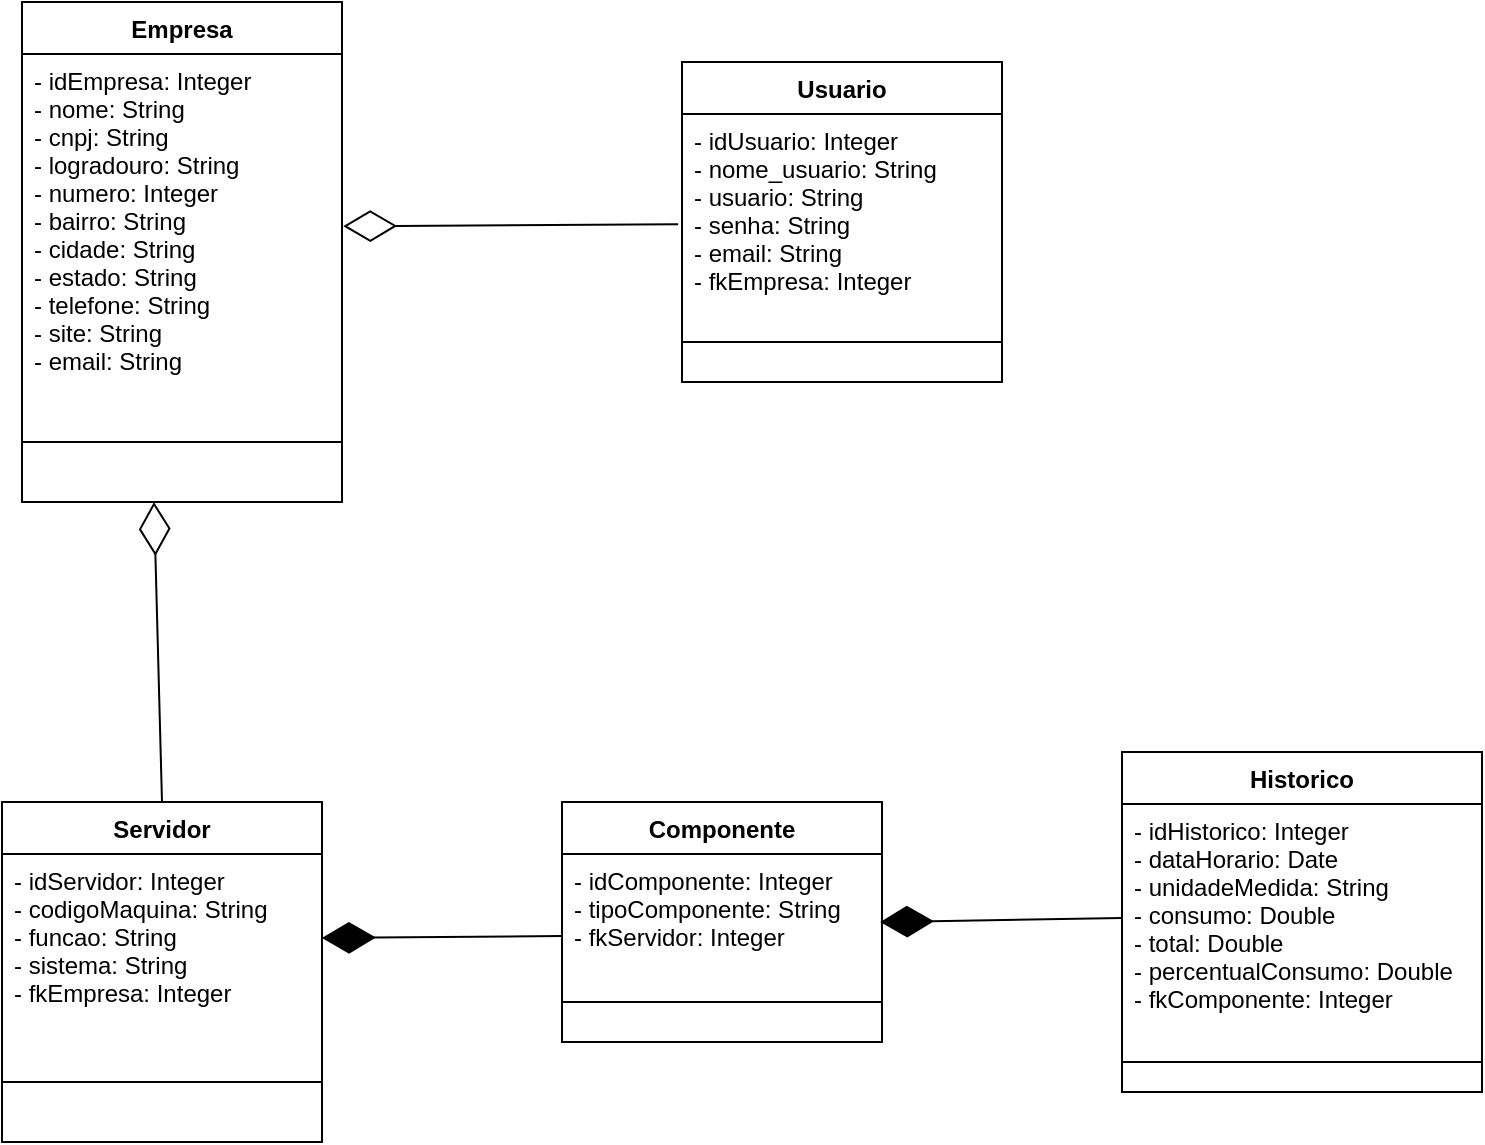 <mxfile version="18.0.5" type="device"><diagram id="-XunPU7NzB7esrwm35Jk" name="Page-1"><mxGraphModel dx="1422" dy="762" grid="1" gridSize="10" guides="1" tooltips="1" connect="1" arrows="1" fold="1" page="1" pageScale="1" pageWidth="827" pageHeight="1169" math="0" shadow="0"><root><mxCell id="0"/><mxCell id="1" parent="0"/><mxCell id="J7a9SPNKEP5fK4ej2vxa-1" value="Empresa" style="swimlane;fontStyle=1;align=center;verticalAlign=top;childLayout=stackLayout;horizontal=1;startSize=26;horizontalStack=0;resizeParent=1;resizeParentMax=0;resizeLast=0;collapsible=1;marginBottom=0;" parent="1" vertex="1"><mxGeometry x="40" y="50" width="160" height="250" as="geometry"/></mxCell><mxCell id="J7a9SPNKEP5fK4ej2vxa-2" value="- idEmpresa: Integer&#10;- nome: String&#10;- cnpj: String&#10;- logradouro: String&#10;- numero: Integer&#10;- bairro: String&#10;- cidade: String&#10;- estado: String&#10;- telefone: String&#10;- site: String&#10;- email: String" style="text;strokeColor=none;fillColor=none;align=left;verticalAlign=top;spacingLeft=4;spacingRight=4;overflow=hidden;rotatable=0;points=[[0,0.5],[1,0.5]];portConstraint=eastwest;" parent="J7a9SPNKEP5fK4ej2vxa-1" vertex="1"><mxGeometry y="26" width="160" height="164" as="geometry"/></mxCell><mxCell id="J7a9SPNKEP5fK4ej2vxa-3" value="" style="line;strokeWidth=1;fillColor=none;align=left;verticalAlign=middle;spacingTop=-1;spacingLeft=3;spacingRight=3;rotatable=0;labelPosition=right;points=[];portConstraint=eastwest;" parent="J7a9SPNKEP5fK4ej2vxa-1" vertex="1"><mxGeometry y="190" width="160" height="60" as="geometry"/></mxCell><mxCell id="J7a9SPNKEP5fK4ej2vxa-10" value="Componente" style="swimlane;fontStyle=1;align=center;verticalAlign=top;childLayout=stackLayout;horizontal=1;startSize=26;horizontalStack=0;resizeParent=1;resizeParentMax=0;resizeLast=0;collapsible=1;marginBottom=0;" parent="1" vertex="1"><mxGeometry x="310" y="450" width="160" height="120" as="geometry"/></mxCell><mxCell id="J7a9SPNKEP5fK4ej2vxa-11" value="- idComponente: Integer&#10;- tipoComponente: String&#10;- fkServidor: Integer" style="text;strokeColor=none;fillColor=none;align=left;verticalAlign=top;spacingLeft=4;spacingRight=4;overflow=hidden;rotatable=0;points=[[0,0.5],[1,0.5]];portConstraint=eastwest;" parent="J7a9SPNKEP5fK4ej2vxa-10" vertex="1"><mxGeometry y="26" width="160" height="54" as="geometry"/></mxCell><mxCell id="J7a9SPNKEP5fK4ej2vxa-12" value="" style="line;strokeWidth=1;fillColor=none;align=left;verticalAlign=middle;spacingTop=-1;spacingLeft=3;spacingRight=3;rotatable=0;labelPosition=right;points=[];portConstraint=eastwest;" parent="J7a9SPNKEP5fK4ej2vxa-10" vertex="1"><mxGeometry y="80" width="160" height="40" as="geometry"/></mxCell><mxCell id="J7a9SPNKEP5fK4ej2vxa-14" value="Servidor" style="swimlane;fontStyle=1;align=center;verticalAlign=top;childLayout=stackLayout;horizontal=1;startSize=26;horizontalStack=0;resizeParent=1;resizeParentMax=0;resizeLast=0;collapsible=1;marginBottom=0;" parent="1" vertex="1"><mxGeometry x="30" y="450" width="160" height="170" as="geometry"/></mxCell><mxCell id="J7a9SPNKEP5fK4ej2vxa-15" value="- idServidor: Integer&#10;- codigoMaquina: String&#10;- funcao: String&#10;- sistema: String&#10;- fkEmpresa: Integer" style="text;strokeColor=none;fillColor=none;align=left;verticalAlign=top;spacingLeft=4;spacingRight=4;overflow=hidden;rotatable=0;points=[[0,0.5],[1,0.5]];portConstraint=eastwest;" parent="J7a9SPNKEP5fK4ej2vxa-14" vertex="1"><mxGeometry y="26" width="160" height="84" as="geometry"/></mxCell><mxCell id="J7a9SPNKEP5fK4ej2vxa-16" value="" style="line;strokeWidth=1;fillColor=none;align=left;verticalAlign=middle;spacingTop=-1;spacingLeft=3;spacingRight=3;rotatable=0;labelPosition=right;points=[];portConstraint=eastwest;" parent="J7a9SPNKEP5fK4ej2vxa-14" vertex="1"><mxGeometry y="110" width="160" height="60" as="geometry"/></mxCell><mxCell id="J7a9SPNKEP5fK4ej2vxa-18" value="Usuario" style="swimlane;fontStyle=1;align=center;verticalAlign=top;childLayout=stackLayout;horizontal=1;startSize=26;horizontalStack=0;resizeParent=1;resizeParentMax=0;resizeLast=0;collapsible=1;marginBottom=0;" parent="1" vertex="1"><mxGeometry x="370" y="80" width="160" height="160" as="geometry"/></mxCell><mxCell id="J7a9SPNKEP5fK4ej2vxa-19" value="- idUsuario: Integer&#10;- nome_usuario: String&#10;- usuario: String&#10;- senha: String&#10;- email: String&#10;- fkEmpresa: Integer" style="text;strokeColor=none;fillColor=none;align=left;verticalAlign=top;spacingLeft=4;spacingRight=4;overflow=hidden;rotatable=0;points=[[0,0.5],[1,0.5]];portConstraint=eastwest;" parent="J7a9SPNKEP5fK4ej2vxa-18" vertex="1"><mxGeometry y="26" width="160" height="94" as="geometry"/></mxCell><mxCell id="J7a9SPNKEP5fK4ej2vxa-20" value="" style="line;strokeWidth=1;fillColor=none;align=left;verticalAlign=middle;spacingTop=-1;spacingLeft=3;spacingRight=3;rotatable=0;labelPosition=right;points=[];portConstraint=eastwest;" parent="J7a9SPNKEP5fK4ej2vxa-18" vertex="1"><mxGeometry y="120" width="160" height="40" as="geometry"/></mxCell><mxCell id="J7a9SPNKEP5fK4ej2vxa-23" value="Historico" style="swimlane;fontStyle=1;align=center;verticalAlign=top;childLayout=stackLayout;horizontal=1;startSize=26;horizontalStack=0;resizeParent=1;resizeParentMax=0;resizeLast=0;collapsible=1;marginBottom=0;" parent="1" vertex="1"><mxGeometry x="590" y="425" width="180" height="170" as="geometry"/></mxCell><mxCell id="J7a9SPNKEP5fK4ej2vxa-24" value="- idHistorico: Integer&#10;- dataHorario: Date&#10;- unidadeMedida: String&#10;- consumo: Double&#10;- total: Double&#10;- percentualConsumo: Double&#10;- fkComponente: Integer" style="text;strokeColor=none;fillColor=none;align=left;verticalAlign=top;spacingLeft=4;spacingRight=4;overflow=hidden;rotatable=0;points=[[0,0.5],[1,0.5]];portConstraint=eastwest;" parent="J7a9SPNKEP5fK4ej2vxa-23" vertex="1"><mxGeometry y="26" width="180" height="114" as="geometry"/></mxCell><mxCell id="J7a9SPNKEP5fK4ej2vxa-25" value="" style="line;strokeWidth=1;fillColor=none;align=left;verticalAlign=middle;spacingTop=-1;spacingLeft=3;spacingRight=3;rotatable=0;labelPosition=right;points=[];portConstraint=eastwest;" parent="J7a9SPNKEP5fK4ej2vxa-23" vertex="1"><mxGeometry y="140" width="180" height="30" as="geometry"/></mxCell><mxCell id="zHaXhIslv0LIcSO0bSSK-8" value="" style="endArrow=diamondThin;endFill=0;endSize=24;html=1;rounded=0;exitX=-0.012;exitY=0.587;exitDx=0;exitDy=0;exitPerimeter=0;entryX=1.004;entryY=0.525;entryDx=0;entryDy=0;entryPerimeter=0;" edge="1" parent="1" source="J7a9SPNKEP5fK4ej2vxa-19" target="J7a9SPNKEP5fK4ej2vxa-2"><mxGeometry width="160" relative="1" as="geometry"><mxPoint x="334" y="320" as="sourcePoint"/><mxPoint x="180" y="157" as="targetPoint"/></mxGeometry></mxCell><mxCell id="zHaXhIslv0LIcSO0bSSK-9" value="" style="endArrow=diamondThin;endFill=0;endSize=24;html=1;rounded=0;exitX=0.5;exitY=0;exitDx=0;exitDy=0;" edge="1" parent="1" source="J7a9SPNKEP5fK4ej2vxa-14"><mxGeometry width="160" relative="1" as="geometry"><mxPoint x="310" y="370" as="sourcePoint"/><mxPoint x="106" y="300" as="targetPoint"/></mxGeometry></mxCell><mxCell id="zHaXhIslv0LIcSO0bSSK-10" value="" style="endArrow=diamondThin;endFill=1;endSize=24;html=1;rounded=0;entryX=1;entryY=0.5;entryDx=0;entryDy=0;exitX=0;exitY=0.759;exitDx=0;exitDy=0;exitPerimeter=0;" edge="1" parent="1" source="J7a9SPNKEP5fK4ej2vxa-11" target="J7a9SPNKEP5fK4ej2vxa-15"><mxGeometry width="160" relative="1" as="geometry"><mxPoint x="330" y="390" as="sourcePoint"/><mxPoint x="490" y="390" as="targetPoint"/></mxGeometry></mxCell><mxCell id="zHaXhIslv0LIcSO0bSSK-11" value="" style="endArrow=diamondThin;endFill=1;endSize=24;html=1;rounded=0;entryX=0.994;entryY=0.63;entryDx=0;entryDy=0;exitX=0;exitY=0.5;exitDx=0;exitDy=0;entryPerimeter=0;" edge="1" parent="1" source="J7a9SPNKEP5fK4ej2vxa-24" target="J7a9SPNKEP5fK4ej2vxa-11"><mxGeometry width="160" relative="1" as="geometry"><mxPoint x="630.96" y="370.018" as="sourcePoint"/><mxPoint x="510" y="370" as="targetPoint"/></mxGeometry></mxCell></root></mxGraphModel></diagram></mxfile>
